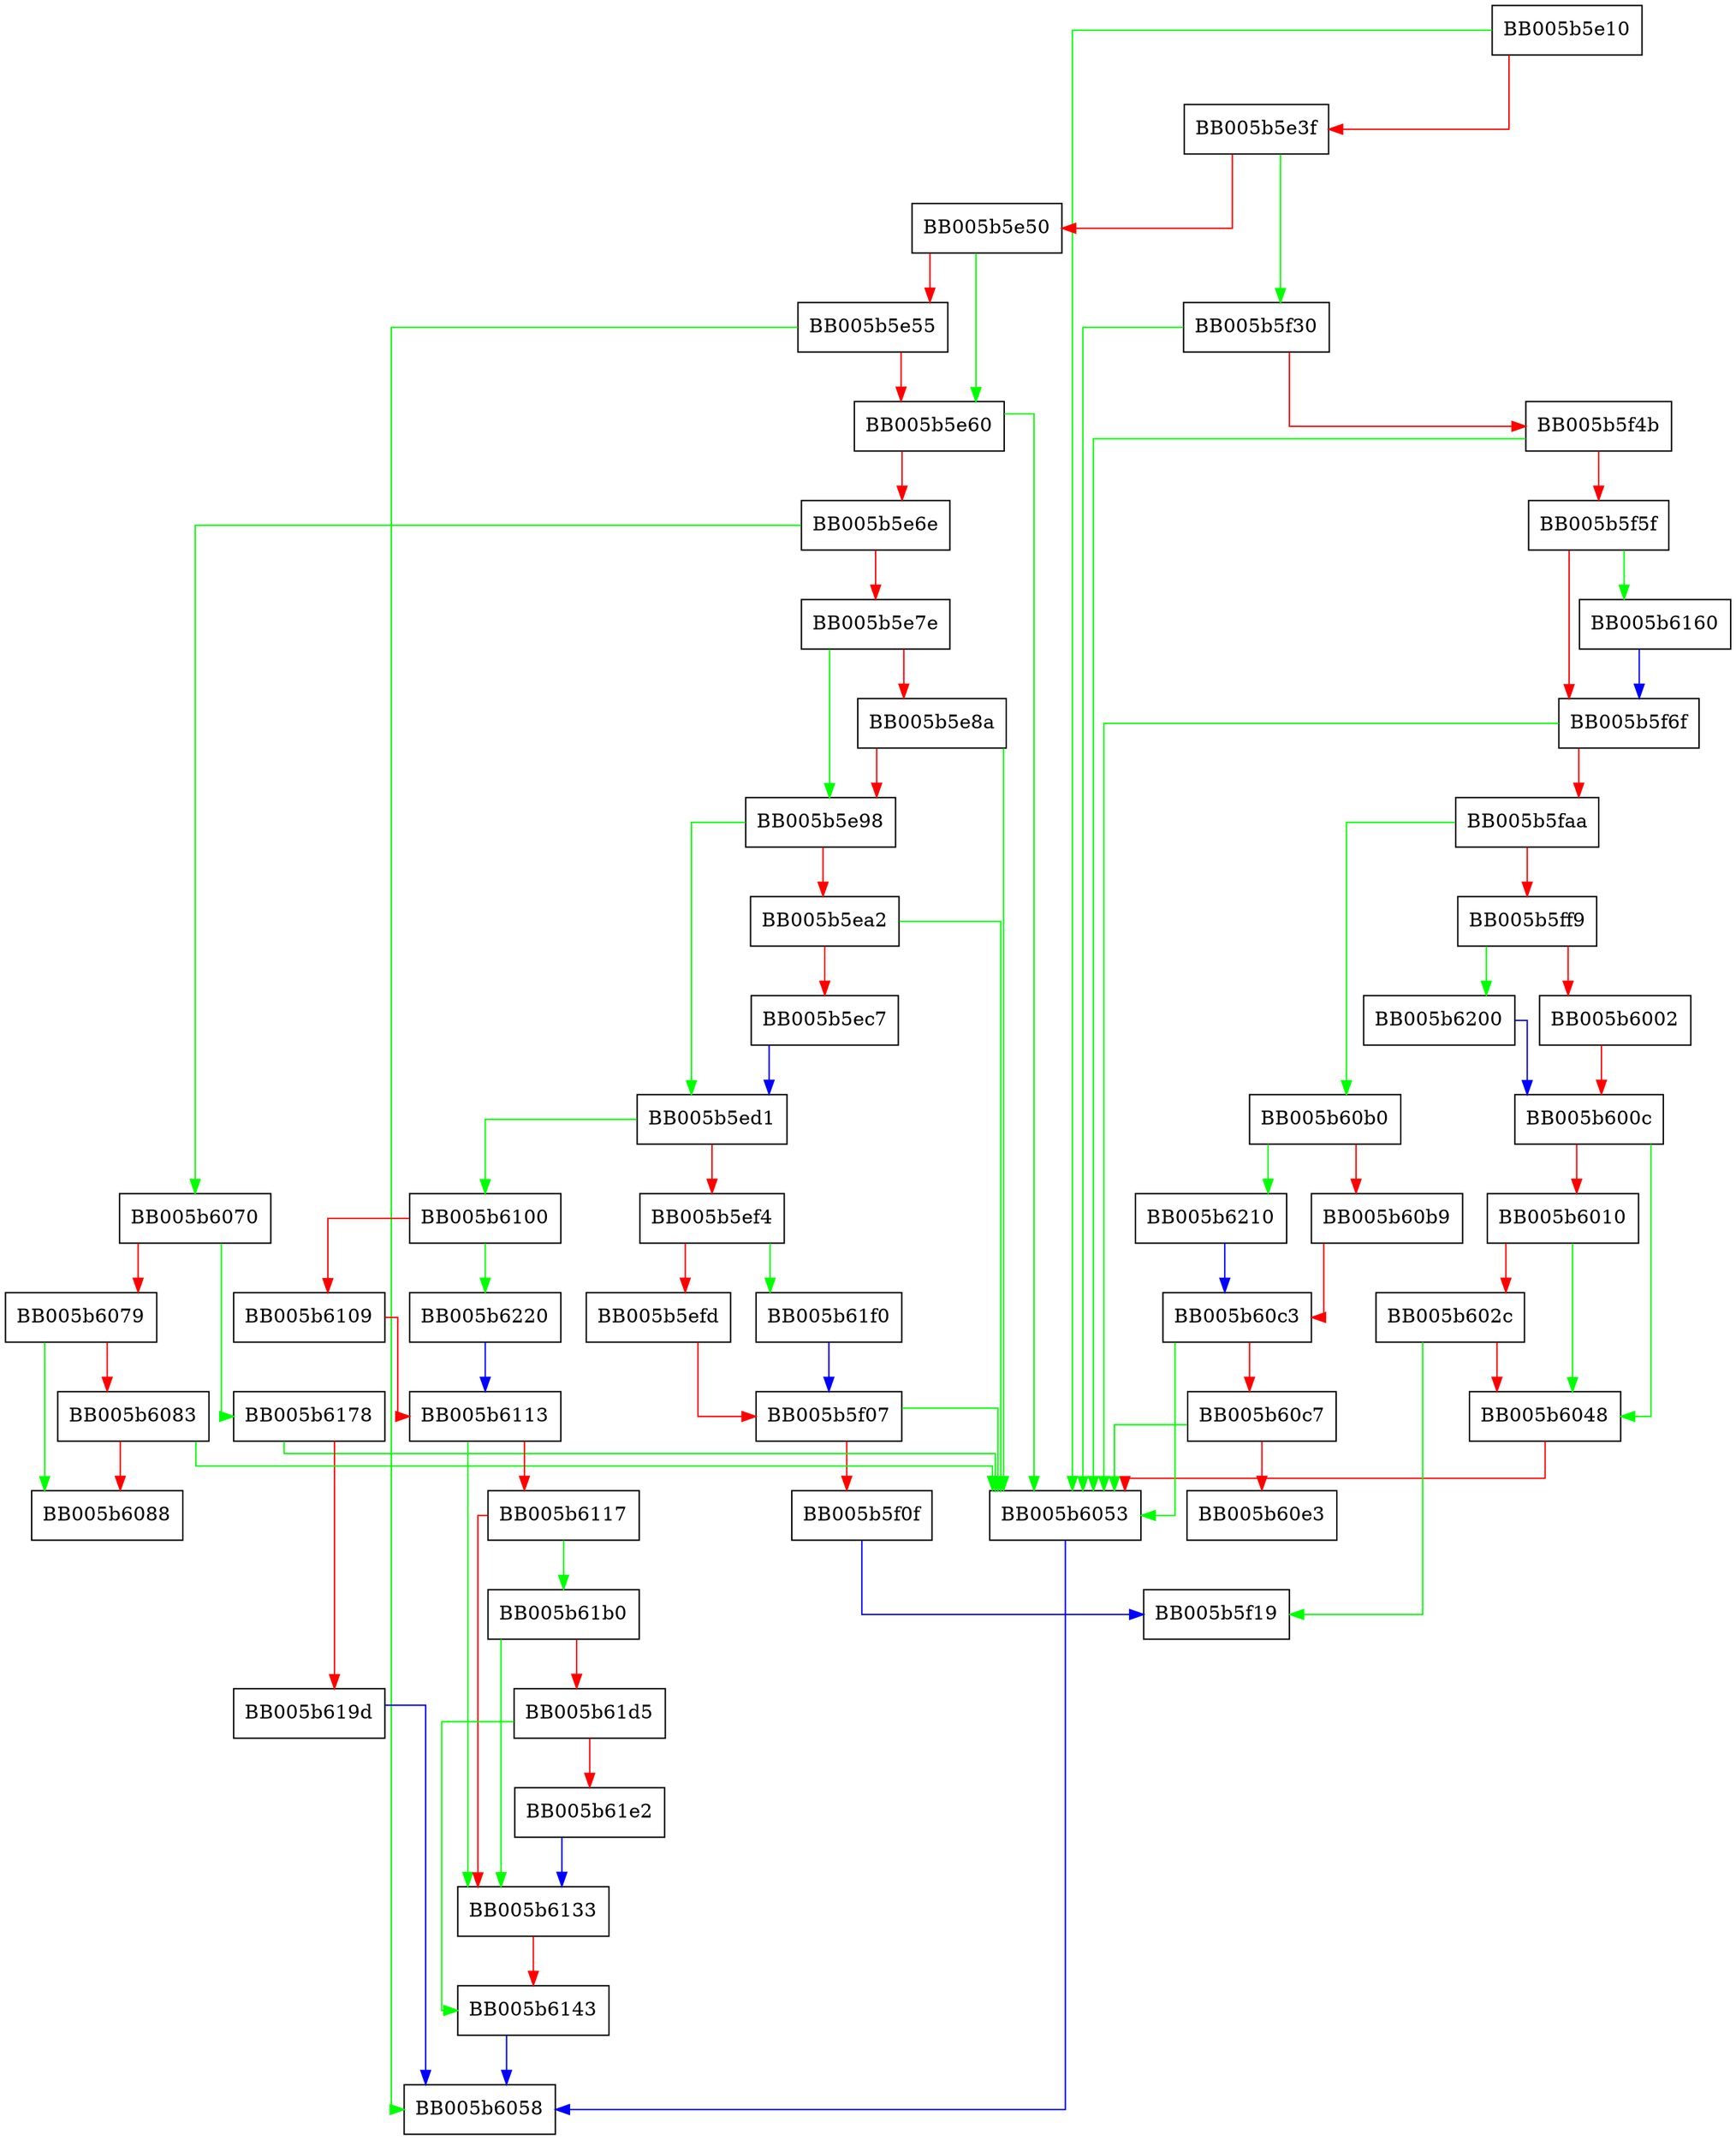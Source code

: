 digraph aes_ccm_cipher {
  node [shape="box"];
  graph [splines=ortho];
  BB005b5e10 -> BB005b6053 [color="green"];
  BB005b5e10 -> BB005b5e3f [color="red"];
  BB005b5e3f -> BB005b5f30 [color="green"];
  BB005b5e3f -> BB005b5e50 [color="red"];
  BB005b5e50 -> BB005b5e60 [color="green"];
  BB005b5e50 -> BB005b5e55 [color="red"];
  BB005b5e55 -> BB005b6058 [color="green"];
  BB005b5e55 -> BB005b5e60 [color="red"];
  BB005b5e60 -> BB005b6053 [color="green"];
  BB005b5e60 -> BB005b5e6e [color="red"];
  BB005b5e6e -> BB005b6070 [color="green"];
  BB005b5e6e -> BB005b5e7e [color="red"];
  BB005b5e7e -> BB005b5e98 [color="green"];
  BB005b5e7e -> BB005b5e8a [color="red"];
  BB005b5e8a -> BB005b6053 [color="green"];
  BB005b5e8a -> BB005b5e98 [color="red"];
  BB005b5e98 -> BB005b5ed1 [color="green"];
  BB005b5e98 -> BB005b5ea2 [color="red"];
  BB005b5ea2 -> BB005b6053 [color="green"];
  BB005b5ea2 -> BB005b5ec7 [color="red"];
  BB005b5ec7 -> BB005b5ed1 [color="blue"];
  BB005b5ed1 -> BB005b6100 [color="green"];
  BB005b5ed1 -> BB005b5ef4 [color="red"];
  BB005b5ef4 -> BB005b61f0 [color="green"];
  BB005b5ef4 -> BB005b5efd [color="red"];
  BB005b5efd -> BB005b5f07 [color="red"];
  BB005b5f07 -> BB005b6053 [color="green"];
  BB005b5f07 -> BB005b5f0f [color="red"];
  BB005b5f0f -> BB005b5f19 [color="blue"];
  BB005b5f30 -> BB005b6053 [color="green"];
  BB005b5f30 -> BB005b5f4b [color="red"];
  BB005b5f4b -> BB005b6053 [color="green"];
  BB005b5f4b -> BB005b5f5f [color="red"];
  BB005b5f5f -> BB005b6160 [color="green"];
  BB005b5f5f -> BB005b5f6f [color="red"];
  BB005b5f6f -> BB005b6053 [color="green"];
  BB005b5f6f -> BB005b5faa [color="red"];
  BB005b5faa -> BB005b60b0 [color="green"];
  BB005b5faa -> BB005b5ff9 [color="red"];
  BB005b5ff9 -> BB005b6200 [color="green"];
  BB005b5ff9 -> BB005b6002 [color="red"];
  BB005b6002 -> BB005b600c [color="red"];
  BB005b600c -> BB005b6048 [color="green"];
  BB005b600c -> BB005b6010 [color="red"];
  BB005b6010 -> BB005b6048 [color="green"];
  BB005b6010 -> BB005b602c [color="red"];
  BB005b602c -> BB005b5f19 [color="green"];
  BB005b602c -> BB005b6048 [color="red"];
  BB005b6048 -> BB005b6053 [color="red"];
  BB005b6053 -> BB005b6058 [color="blue"];
  BB005b6070 -> BB005b6178 [color="green"];
  BB005b6070 -> BB005b6079 [color="red"];
  BB005b6079 -> BB005b6088 [color="green"];
  BB005b6079 -> BB005b6083 [color="red"];
  BB005b6083 -> BB005b6053 [color="green"];
  BB005b6083 -> BB005b6088 [color="red"];
  BB005b60b0 -> BB005b6210 [color="green"];
  BB005b60b0 -> BB005b60b9 [color="red"];
  BB005b60b9 -> BB005b60c3 [color="red"];
  BB005b60c3 -> BB005b6053 [color="green"];
  BB005b60c3 -> BB005b60c7 [color="red"];
  BB005b60c7 -> BB005b6053 [color="green"];
  BB005b60c7 -> BB005b60e3 [color="red"];
  BB005b6100 -> BB005b6220 [color="green"];
  BB005b6100 -> BB005b6109 [color="red"];
  BB005b6109 -> BB005b6113 [color="red"];
  BB005b6113 -> BB005b6133 [color="green"];
  BB005b6113 -> BB005b6117 [color="red"];
  BB005b6117 -> BB005b61b0 [color="green"];
  BB005b6117 -> BB005b6133 [color="red"];
  BB005b6133 -> BB005b6143 [color="red"];
  BB005b6143 -> BB005b6058 [color="blue"];
  BB005b6160 -> BB005b5f6f [color="blue"];
  BB005b6178 -> BB005b6053 [color="green"];
  BB005b6178 -> BB005b619d [color="red"];
  BB005b619d -> BB005b6058 [color="blue"];
  BB005b61b0 -> BB005b6133 [color="green"];
  BB005b61b0 -> BB005b61d5 [color="red"];
  BB005b61d5 -> BB005b6143 [color="green"];
  BB005b61d5 -> BB005b61e2 [color="red"];
  BB005b61e2 -> BB005b6133 [color="blue"];
  BB005b61f0 -> BB005b5f07 [color="blue"];
  BB005b6200 -> BB005b600c [color="blue"];
  BB005b6210 -> BB005b60c3 [color="blue"];
  BB005b6220 -> BB005b6113 [color="blue"];
}